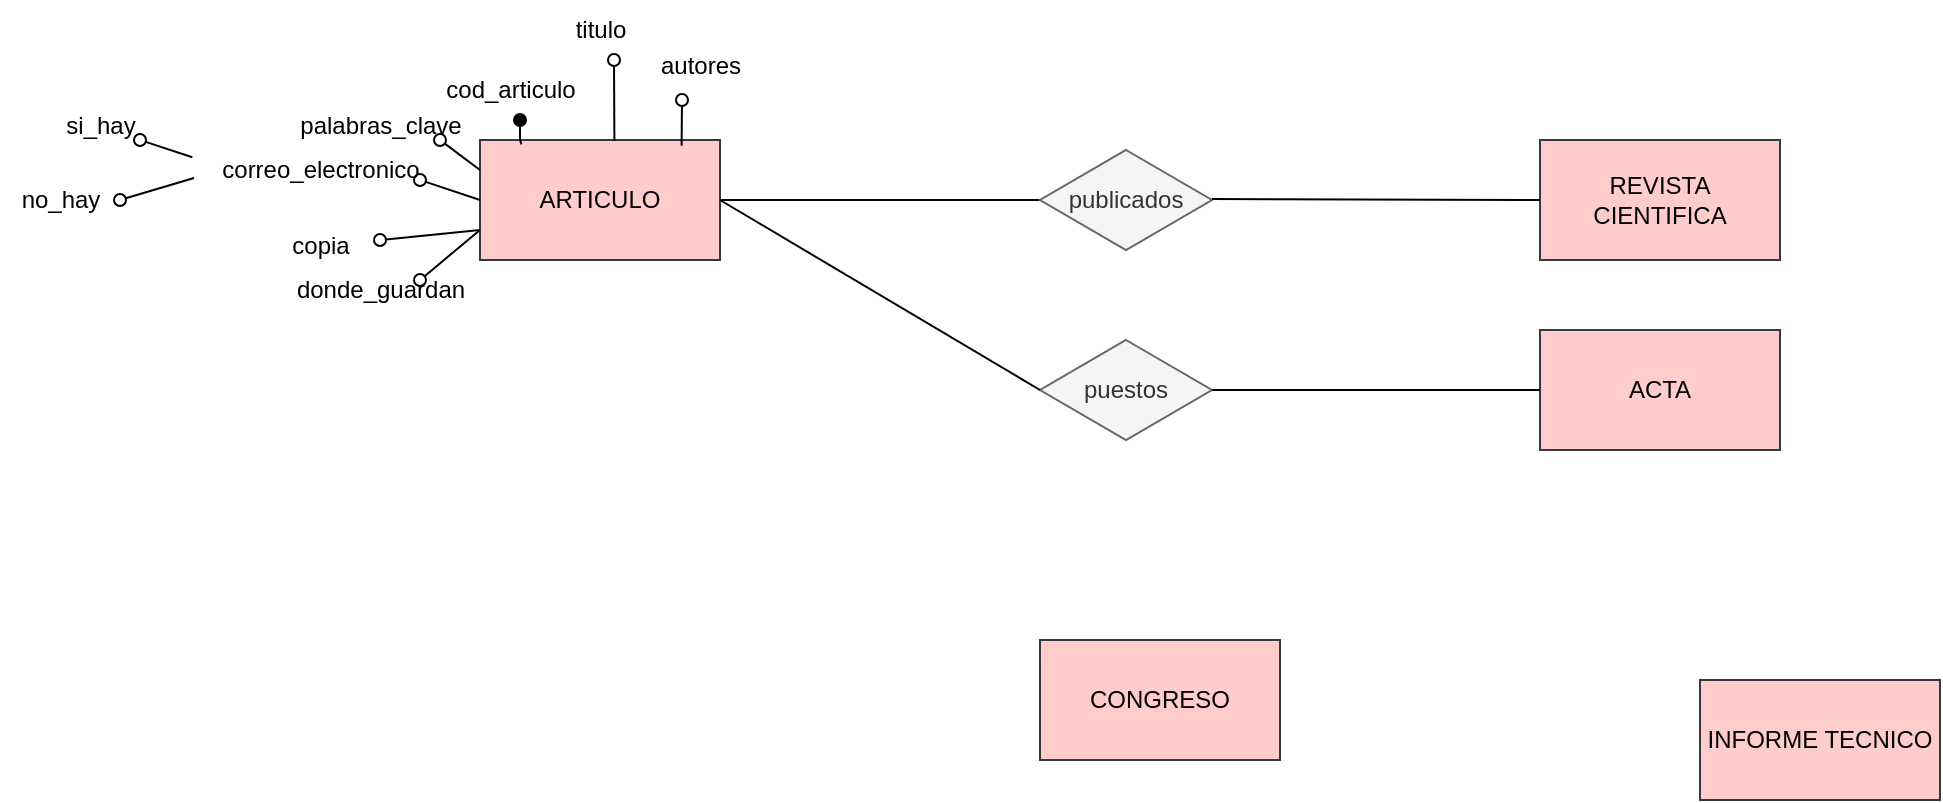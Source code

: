 <mxfile version="24.8.3">
  <diagram name="Página-1" id="g11AucZIUe-Fy0KZNdt1">
    <mxGraphModel dx="1877" dy="557" grid="1" gridSize="10" guides="1" tooltips="1" connect="1" arrows="1" fold="1" page="1" pageScale="1" pageWidth="827" pageHeight="1169" math="0" shadow="0">
      <root>
        <mxCell id="0" />
        <mxCell id="1" parent="0" />
        <mxCell id="t5aG6DzbK81b0PCmgxbz-1" value="ARTICULO" style="rounded=0;whiteSpace=wrap;html=1;fillColor=#ffcccc;strokeColor=#36393d;" parent="1" vertex="1">
          <mxGeometry x="70" y="70" width="120" height="60" as="geometry" />
        </mxCell>
        <mxCell id="6lAsdZLGoxfmTORIIMi3-1" value="INFORME TECNICO" style="rounded=0;whiteSpace=wrap;html=1;fillColor=#ffcccc;strokeColor=#36393d;" vertex="1" parent="1">
          <mxGeometry x="680" y="340" width="120" height="60" as="geometry" />
        </mxCell>
        <mxCell id="6lAsdZLGoxfmTORIIMi3-2" value="ACTA" style="rounded=0;whiteSpace=wrap;html=1;fillColor=#ffcccc;strokeColor=#36393d;" vertex="1" parent="1">
          <mxGeometry x="600" y="165" width="120" height="60" as="geometry" />
        </mxCell>
        <mxCell id="6lAsdZLGoxfmTORIIMi3-3" value="REVISTA CIENTIFICA" style="rounded=0;whiteSpace=wrap;html=1;fillColor=#ffcccc;strokeColor=#36393d;" vertex="1" parent="1">
          <mxGeometry x="600" y="70" width="120" height="60" as="geometry" />
        </mxCell>
        <mxCell id="6lAsdZLGoxfmTORIIMi3-4" value="CONGRESO" style="rounded=0;whiteSpace=wrap;html=1;fillColor=#ffcccc;strokeColor=#36393d;" vertex="1" parent="1">
          <mxGeometry x="350" y="320" width="120" height="60" as="geometry" />
        </mxCell>
        <mxCell id="6lAsdZLGoxfmTORIIMi3-6" value="" style="endArrow=oval;html=1;rounded=0;exitX=0.173;exitY=0.037;exitDx=0;exitDy=0;exitPerimeter=0;endFill=1;" edge="1" parent="1" source="t5aG6DzbK81b0PCmgxbz-1">
          <mxGeometry width="50" height="50" relative="1" as="geometry">
            <mxPoint x="390" y="320" as="sourcePoint" />
            <mxPoint x="90" y="60" as="targetPoint" />
            <Array as="points">
              <mxPoint x="90" y="70" />
            </Array>
          </mxGeometry>
        </mxCell>
        <mxCell id="6lAsdZLGoxfmTORIIMi3-7" value="cod_articulo" style="text;html=1;align=center;verticalAlign=middle;resizable=0;points=[];autosize=1;strokeColor=none;fillColor=none;" vertex="1" parent="1">
          <mxGeometry x="40" y="30" width="90" height="30" as="geometry" />
        </mxCell>
        <mxCell id="6lAsdZLGoxfmTORIIMi3-8" value="" style="endArrow=oval;html=1;rounded=0;exitX=0.56;exitY=0.007;exitDx=0;exitDy=0;exitPerimeter=0;endFill=0;" edge="1" parent="1" source="t5aG6DzbK81b0PCmgxbz-1">
          <mxGeometry width="50" height="50" relative="1" as="geometry">
            <mxPoint x="390" y="20" as="sourcePoint" />
            <mxPoint x="137" y="30" as="targetPoint" />
          </mxGeometry>
        </mxCell>
        <mxCell id="6lAsdZLGoxfmTORIIMi3-10" value="titulo" style="text;html=1;align=center;verticalAlign=middle;resizable=0;points=[];autosize=1;strokeColor=none;fillColor=none;" vertex="1" parent="1">
          <mxGeometry x="105" width="50" height="30" as="geometry" />
        </mxCell>
        <mxCell id="6lAsdZLGoxfmTORIIMi3-12" value="" style="endArrow=oval;html=1;rounded=0;exitX=0.84;exitY=0.047;exitDx=0;exitDy=0;exitPerimeter=0;endFill=0;" edge="1" parent="1" source="t5aG6DzbK81b0PCmgxbz-1">
          <mxGeometry width="50" height="50" relative="1" as="geometry">
            <mxPoint x="390" y="10" as="sourcePoint" />
            <mxPoint x="171" y="50" as="targetPoint" />
          </mxGeometry>
        </mxCell>
        <mxCell id="6lAsdZLGoxfmTORIIMi3-13" value="autores" style="text;html=1;align=center;verticalAlign=middle;resizable=0;points=[];autosize=1;strokeColor=none;fillColor=none;" vertex="1" parent="1">
          <mxGeometry x="150" y="18" width="60" height="30" as="geometry" />
        </mxCell>
        <mxCell id="6lAsdZLGoxfmTORIIMi3-14" value="" style="endArrow=oval;html=1;rounded=0;exitX=0;exitY=0.25;exitDx=0;exitDy=0;endFill=0;" edge="1" parent="1" source="t5aG6DzbK81b0PCmgxbz-1">
          <mxGeometry width="50" height="50" relative="1" as="geometry">
            <mxPoint x="390" y="310" as="sourcePoint" />
            <mxPoint x="50" y="70" as="targetPoint" />
          </mxGeometry>
        </mxCell>
        <mxCell id="6lAsdZLGoxfmTORIIMi3-15" value="palabras_clave" style="text;html=1;align=center;verticalAlign=middle;resizable=0;points=[];autosize=1;strokeColor=none;fillColor=none;" vertex="1" parent="1">
          <mxGeometry x="-30" y="48" width="100" height="30" as="geometry" />
        </mxCell>
        <mxCell id="6lAsdZLGoxfmTORIIMi3-16" value="" style="endArrow=oval;html=1;rounded=0;exitX=0;exitY=0.5;exitDx=0;exitDy=0;endFill=0;" edge="1" parent="1" source="t5aG6DzbK81b0PCmgxbz-1">
          <mxGeometry width="50" height="50" relative="1" as="geometry">
            <mxPoint x="390" y="210" as="sourcePoint" />
            <mxPoint x="40" y="90" as="targetPoint" />
          </mxGeometry>
        </mxCell>
        <mxCell id="6lAsdZLGoxfmTORIIMi3-17" value="correo_electronico" style="text;html=1;align=center;verticalAlign=middle;resizable=0;points=[];autosize=1;strokeColor=none;fillColor=none;" vertex="1" parent="1">
          <mxGeometry x="-70" y="70" width="120" height="30" as="geometry" />
        </mxCell>
        <mxCell id="6lAsdZLGoxfmTORIIMi3-18" value="" style="endArrow=oval;html=1;rounded=0;exitX=0;exitY=0.75;exitDx=0;exitDy=0;endFill=0;" edge="1" parent="1" source="t5aG6DzbK81b0PCmgxbz-1">
          <mxGeometry width="50" height="50" relative="1" as="geometry">
            <mxPoint x="390" y="210" as="sourcePoint" />
            <mxPoint x="40" y="140" as="targetPoint" />
          </mxGeometry>
        </mxCell>
        <mxCell id="6lAsdZLGoxfmTORIIMi3-19" value="donde_guardan" style="text;html=1;align=center;verticalAlign=middle;resizable=0;points=[];autosize=1;strokeColor=none;fillColor=none;" vertex="1" parent="1">
          <mxGeometry x="-35" y="130" width="110" height="30" as="geometry" />
        </mxCell>
        <mxCell id="6lAsdZLGoxfmTORIIMi3-20" value="" style="endArrow=oval;html=1;rounded=0;exitX=0;exitY=0.75;exitDx=0;exitDy=0;endFill=0;" edge="1" parent="1" source="t5aG6DzbK81b0PCmgxbz-1">
          <mxGeometry width="50" height="50" relative="1" as="geometry">
            <mxPoint x="390" y="210" as="sourcePoint" />
            <mxPoint x="20" y="120" as="targetPoint" />
          </mxGeometry>
        </mxCell>
        <mxCell id="6lAsdZLGoxfmTORIIMi3-21" value="copia" style="text;html=1;align=center;verticalAlign=middle;resizable=0;points=[];autosize=1;strokeColor=none;fillColor=none;" vertex="1" parent="1">
          <mxGeometry x="-35" y="108" width="50" height="30" as="geometry" />
        </mxCell>
        <mxCell id="6lAsdZLGoxfmTORIIMi3-22" value="" style="endArrow=oval;html=1;rounded=0;exitX=-0.032;exitY=0.287;exitDx=0;exitDy=0;exitPerimeter=0;endFill=0;" edge="1" parent="1" source="6lAsdZLGoxfmTORIIMi3-17">
          <mxGeometry width="50" height="50" relative="1" as="geometry">
            <mxPoint x="390" y="210" as="sourcePoint" />
            <mxPoint x="-100" y="70" as="targetPoint" />
          </mxGeometry>
        </mxCell>
        <mxCell id="6lAsdZLGoxfmTORIIMi3-23" value="si_hay" style="text;html=1;align=center;verticalAlign=middle;resizable=0;points=[];autosize=1;strokeColor=none;fillColor=none;" vertex="1" parent="1">
          <mxGeometry x="-150" y="48" width="60" height="30" as="geometry" />
        </mxCell>
        <mxCell id="6lAsdZLGoxfmTORIIMi3-24" value="" style="endArrow=oval;html=1;rounded=0;exitX=-0.025;exitY=0.633;exitDx=0;exitDy=0;exitPerimeter=0;endFill=0;" edge="1" parent="1" source="6lAsdZLGoxfmTORIIMi3-17">
          <mxGeometry width="50" height="50" relative="1" as="geometry">
            <mxPoint x="-110" y="210" as="sourcePoint" />
            <mxPoint x="-110" y="100" as="targetPoint" />
          </mxGeometry>
        </mxCell>
        <mxCell id="6lAsdZLGoxfmTORIIMi3-25" value="no_hay" style="text;html=1;align=center;verticalAlign=middle;resizable=0;points=[];autosize=1;strokeColor=none;fillColor=none;" vertex="1" parent="1">
          <mxGeometry x="-170" y="85" width="60" height="30" as="geometry" />
        </mxCell>
        <mxCell id="6lAsdZLGoxfmTORIIMi3-26" value="" style="endArrow=none;html=1;rounded=0;exitX=1;exitY=0.5;exitDx=0;exitDy=0;entryX=0;entryY=0.5;entryDx=0;entryDy=0;" edge="1" parent="1" source="t5aG6DzbK81b0PCmgxbz-1" target="6lAsdZLGoxfmTORIIMi3-27">
          <mxGeometry width="50" height="50" relative="1" as="geometry">
            <mxPoint x="450" y="210" as="sourcePoint" />
            <mxPoint x="310" y="100" as="targetPoint" />
          </mxGeometry>
        </mxCell>
        <mxCell id="6lAsdZLGoxfmTORIIMi3-27" value="publicados" style="rhombus;whiteSpace=wrap;html=1;fillColor=#f5f5f5;fontColor=#333333;strokeColor=#666666;" vertex="1" parent="1">
          <mxGeometry x="350" y="75" width="86" height="50" as="geometry" />
        </mxCell>
        <mxCell id="6lAsdZLGoxfmTORIIMi3-28" value="" style="endArrow=none;html=1;rounded=0;exitX=1;exitY=0.5;exitDx=0;exitDy=0;" edge="1" parent="1">
          <mxGeometry width="50" height="50" relative="1" as="geometry">
            <mxPoint x="436" y="99.5" as="sourcePoint" />
            <mxPoint x="600" y="100" as="targetPoint" />
          </mxGeometry>
        </mxCell>
        <mxCell id="6lAsdZLGoxfmTORIIMi3-29" value="puestos" style="rhombus;whiteSpace=wrap;html=1;fillColor=#f5f5f5;fontColor=#333333;strokeColor=#666666;" vertex="1" parent="1">
          <mxGeometry x="350" y="170" width="86" height="50" as="geometry" />
        </mxCell>
        <mxCell id="6lAsdZLGoxfmTORIIMi3-30" value="" style="endArrow=none;html=1;rounded=0;entryX=0;entryY=0.5;entryDx=0;entryDy=0;exitX=1;exitY=0.5;exitDx=0;exitDy=0;" edge="1" parent="1" source="t5aG6DzbK81b0PCmgxbz-1" target="6lAsdZLGoxfmTORIIMi3-29">
          <mxGeometry width="50" height="50" relative="1" as="geometry">
            <mxPoint x="200" y="110" as="sourcePoint" />
            <mxPoint x="360" y="144.5" as="targetPoint" />
            <Array as="points" />
          </mxGeometry>
        </mxCell>
        <mxCell id="6lAsdZLGoxfmTORIIMi3-31" value="" style="endArrow=none;html=1;rounded=0;exitX=1;exitY=0.5;exitDx=0;exitDy=0;entryX=0;entryY=0.5;entryDx=0;entryDy=0;" edge="1" parent="1" source="6lAsdZLGoxfmTORIIMi3-29" target="6lAsdZLGoxfmTORIIMi3-2">
          <mxGeometry width="50" height="50" relative="1" as="geometry">
            <mxPoint x="480" y="210" as="sourcePoint" />
            <mxPoint x="640" y="210" as="targetPoint" />
          </mxGeometry>
        </mxCell>
      </root>
    </mxGraphModel>
  </diagram>
</mxfile>

